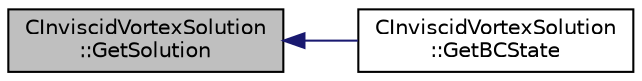 digraph "CInviscidVortexSolution::GetSolution"
{
  edge [fontname="Helvetica",fontsize="10",labelfontname="Helvetica",labelfontsize="10"];
  node [fontname="Helvetica",fontsize="10",shape=record];
  rankdir="LR";
  Node19 [label="CInviscidVortexSolution\l::GetSolution",height=0.2,width=0.4,color="black", fillcolor="grey75", style="filled", fontcolor="black"];
  Node19 -> Node20 [dir="back",color="midnightblue",fontsize="10",style="solid",fontname="Helvetica"];
  Node20 [label="CInviscidVortexSolution\l::GetBCState",height=0.2,width=0.4,color="black", fillcolor="white", style="filled",URL="$class_c_inviscid_vortex_solution.html#a51e648e1c5e2dd0fd5131b16ffd12159",tooltip="Get the boundary conditions state for an exact solution. "];
}
